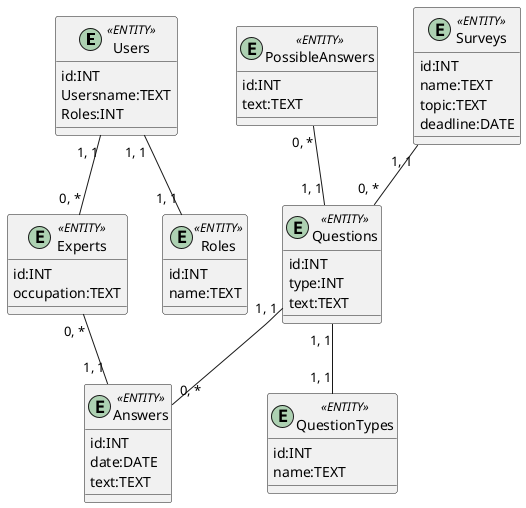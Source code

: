 @startuml

  entity Users <<ENTITY>> {
    id:INT
    Usersname:TEXT
    Roles:INT
  }
  
  entity Experts <<ENTITY>>{
    id:INT
    occupation:TEXT
  }
  
  entity Surveys <<ENTITY>>{
    id:INT
    name:TEXT
    topic:TEXT
    deadline:DATE
  }
  
  entity Questions <<ENTITY>>{
    id:INT
    type:INT
    text:TEXT
  }

  entity Answers <<ENTITY>> {
    id:INT
    date:DATE
    text:TEXT
  }
  
  entity PossibleAnswers <<ENTITY>> {
    id:INT
    text:TEXT
  }

  entity QuestionTypes <<ENTITY>> {
    id:INT
    name:TEXT
  }

  entity Roles <<ENTITY>> {
  	id:INT
  	name:TEXT
  }

  Questions "0, *" -u- "1, 1" Surveys
  Answers "0, *" -u- "1, 1" Questions
  Answers "1, 1" -u- "0, *" Experts
  Questions "1, 1" -u- "0, *" PossibleAnswers
  QuestionTypes "1, 1" -u- "1, 1" Questions
  Roles "1, 1" -u- "1, 1" Users
  Experts "0, *" -u- "1, 1" Users
      
@enduml

